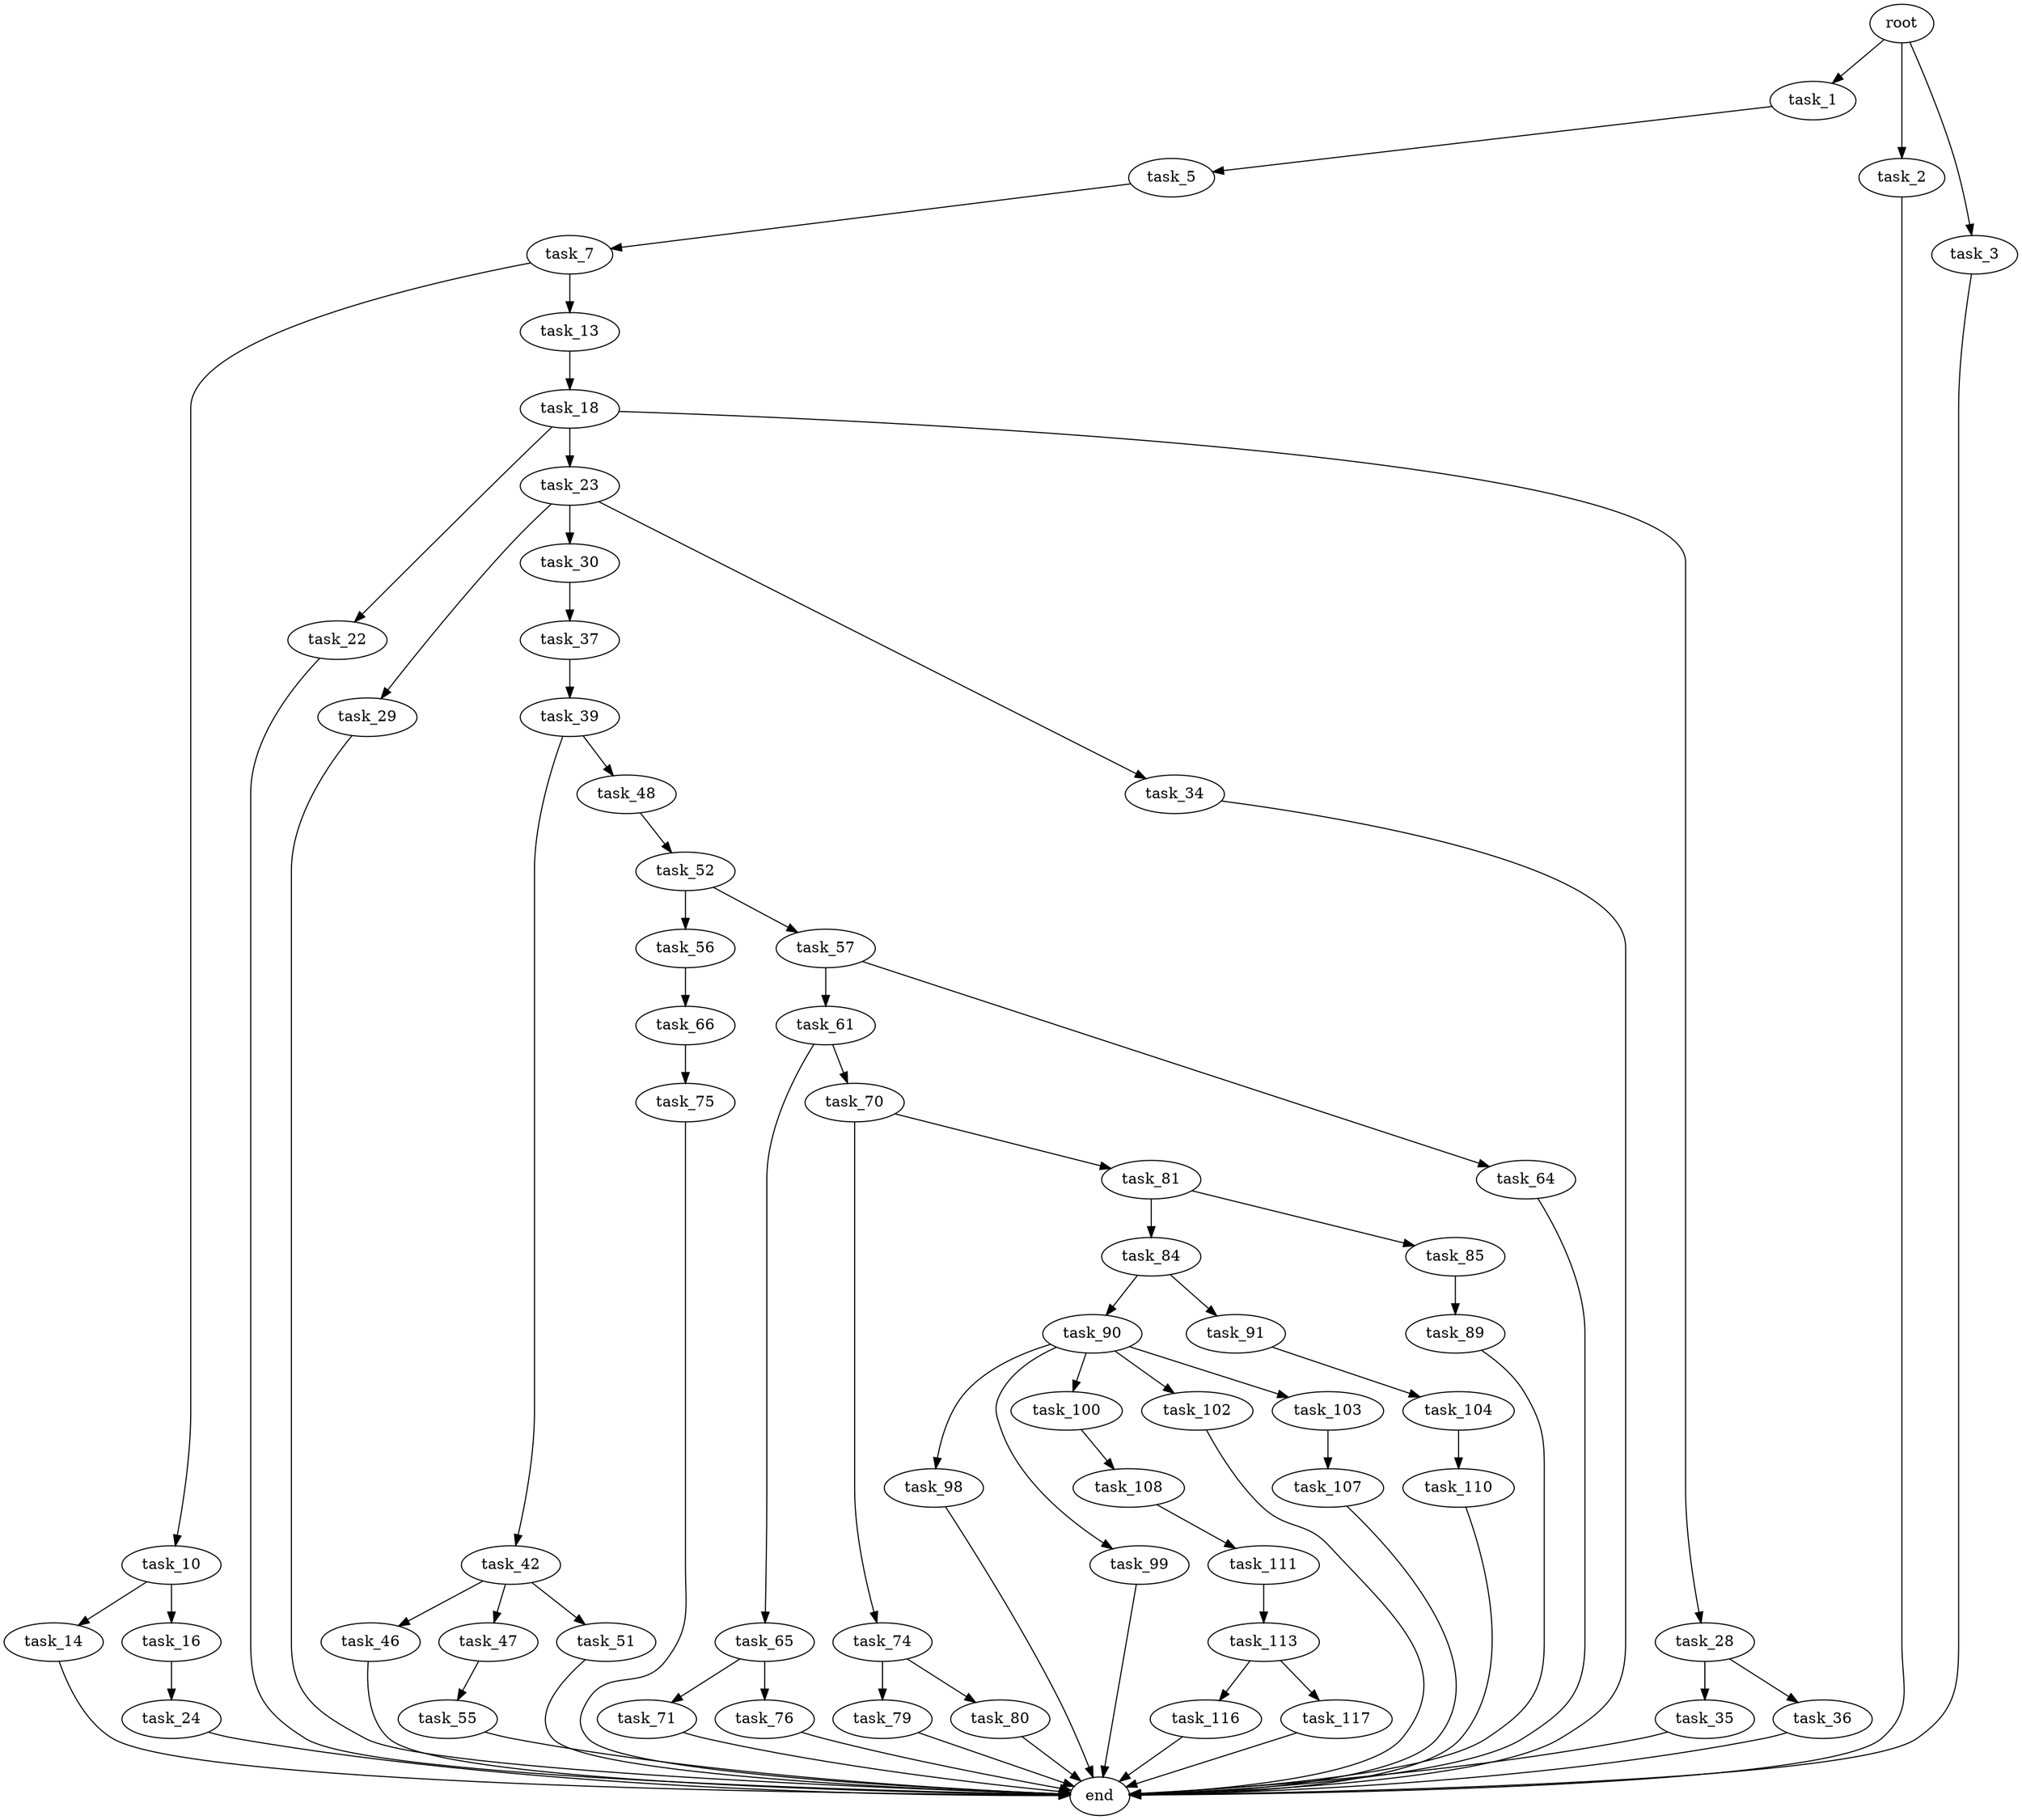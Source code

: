 digraph G {
  root [size="0.000000"];
  task_1 [size="382563242708.000000"];
  task_2 [size="231928233984.000000"];
  task_3 [size="199405654564.000000"];
  task_5 [size="1073741824000.000000"];
  task_7 [size="134217728000.000000"];
  task_10 [size="963592326.000000"];
  task_13 [size="782757789696.000000"];
  task_14 [size="3717130296.000000"];
  task_16 [size="28991029248.000000"];
  task_18 [size="708538931823.000000"];
  task_22 [size="15472526617.000000"];
  task_23 [size="1627485050.000000"];
  task_24 [size="21745075272.000000"];
  task_28 [size="782959144.000000"];
  task_29 [size="37799466325.000000"];
  task_30 [size="4046443922.000000"];
  task_34 [size="19743669470.000000"];
  task_35 [size="9896589759.000000"];
  task_36 [size="549755813888.000000"];
  task_37 [size="369635225210.000000"];
  task_39 [size="9595370460.000000"];
  task_42 [size="291928882876.000000"];
  task_46 [size="549755813888.000000"];
  task_47 [size="11927210923.000000"];
  task_48 [size="56908700825.000000"];
  task_51 [size="58581352267.000000"];
  task_52 [size="3576171683.000000"];
  task_55 [size="315027538813.000000"];
  task_56 [size="8589934592.000000"];
  task_57 [size="8589934592.000000"];
  task_61 [size="481319806963.000000"];
  task_64 [size="28991029248.000000"];
  task_65 [size="1551424182.000000"];
  task_66 [size="7537442054.000000"];
  task_70 [size="3445173611.000000"];
  task_71 [size="231928233984.000000"];
  task_74 [size="134217728000.000000"];
  task_75 [size="1285867011.000000"];
  task_76 [size="763094967215.000000"];
  task_79 [size="176956618290.000000"];
  task_80 [size="8589934592.000000"];
  task_81 [size="1073741824000.000000"];
  task_84 [size="68719476736.000000"];
  task_85 [size="430531618513.000000"];
  task_89 [size="1073741824000.000000"];
  task_90 [size="288197361970.000000"];
  task_91 [size="28991029248.000000"];
  task_98 [size="50642936316.000000"];
  task_99 [size="3911841239.000000"];
  task_100 [size="68719476736.000000"];
  task_102 [size="14248747070.000000"];
  task_103 [size="117395837939.000000"];
  task_104 [size="1613179996.000000"];
  task_107 [size="98654561853.000000"];
  task_108 [size="690851780.000000"];
  task_110 [size="8312463947.000000"];
  task_111 [size="122645008031.000000"];
  task_113 [size="179616917091.000000"];
  task_116 [size="12796051142.000000"];
  task_117 [size="1136361419975.000000"];
  end [size="0.000000"];

  root -> task_1 [size="1.000000"];
  root -> task_2 [size="1.000000"];
  root -> task_3 [size="1.000000"];
  task_1 -> task_5 [size="536870912.000000"];
  task_2 -> end [size="1.000000"];
  task_3 -> end [size="1.000000"];
  task_5 -> task_7 [size="838860800.000000"];
  task_7 -> task_10 [size="209715200.000000"];
  task_7 -> task_13 [size="209715200.000000"];
  task_10 -> task_14 [size="33554432.000000"];
  task_10 -> task_16 [size="33554432.000000"];
  task_13 -> task_18 [size="679477248.000000"];
  task_14 -> end [size="1.000000"];
  task_16 -> task_24 [size="75497472.000000"];
  task_18 -> task_22 [size="679477248.000000"];
  task_18 -> task_23 [size="679477248.000000"];
  task_18 -> task_28 [size="679477248.000000"];
  task_22 -> end [size="1.000000"];
  task_23 -> task_29 [size="33554432.000000"];
  task_23 -> task_30 [size="33554432.000000"];
  task_23 -> task_34 [size="33554432.000000"];
  task_24 -> end [size="1.000000"];
  task_28 -> task_35 [size="33554432.000000"];
  task_28 -> task_36 [size="33554432.000000"];
  task_29 -> end [size="1.000000"];
  task_30 -> task_37 [size="209715200.000000"];
  task_34 -> end [size="1.000000"];
  task_35 -> end [size="1.000000"];
  task_36 -> end [size="1.000000"];
  task_37 -> task_39 [size="679477248.000000"];
  task_39 -> task_42 [size="838860800.000000"];
  task_39 -> task_48 [size="838860800.000000"];
  task_42 -> task_46 [size="209715200.000000"];
  task_42 -> task_47 [size="209715200.000000"];
  task_42 -> task_51 [size="209715200.000000"];
  task_46 -> end [size="1.000000"];
  task_47 -> task_55 [size="679477248.000000"];
  task_48 -> task_52 [size="75497472.000000"];
  task_51 -> end [size="1.000000"];
  task_52 -> task_56 [size="75497472.000000"];
  task_52 -> task_57 [size="75497472.000000"];
  task_55 -> end [size="1.000000"];
  task_56 -> task_66 [size="33554432.000000"];
  task_57 -> task_61 [size="33554432.000000"];
  task_57 -> task_64 [size="33554432.000000"];
  task_61 -> task_65 [size="411041792.000000"];
  task_61 -> task_70 [size="411041792.000000"];
  task_64 -> end [size="1.000000"];
  task_65 -> task_71 [size="75497472.000000"];
  task_65 -> task_76 [size="75497472.000000"];
  task_66 -> task_75 [size="134217728.000000"];
  task_70 -> task_74 [size="75497472.000000"];
  task_70 -> task_81 [size="75497472.000000"];
  task_71 -> end [size="1.000000"];
  task_74 -> task_79 [size="209715200.000000"];
  task_74 -> task_80 [size="209715200.000000"];
  task_75 -> end [size="1.000000"];
  task_76 -> end [size="1.000000"];
  task_79 -> end [size="1.000000"];
  task_80 -> end [size="1.000000"];
  task_81 -> task_84 [size="838860800.000000"];
  task_81 -> task_85 [size="838860800.000000"];
  task_84 -> task_90 [size="134217728.000000"];
  task_84 -> task_91 [size="134217728.000000"];
  task_85 -> task_89 [size="411041792.000000"];
  task_89 -> end [size="1.000000"];
  task_90 -> task_98 [size="536870912.000000"];
  task_90 -> task_99 [size="536870912.000000"];
  task_90 -> task_100 [size="536870912.000000"];
  task_90 -> task_102 [size="536870912.000000"];
  task_90 -> task_103 [size="536870912.000000"];
  task_91 -> task_104 [size="75497472.000000"];
  task_98 -> end [size="1.000000"];
  task_99 -> end [size="1.000000"];
  task_100 -> task_108 [size="134217728.000000"];
  task_102 -> end [size="1.000000"];
  task_103 -> task_107 [size="411041792.000000"];
  task_104 -> task_110 [size="33554432.000000"];
  task_107 -> end [size="1.000000"];
  task_108 -> task_111 [size="33554432.000000"];
  task_110 -> end [size="1.000000"];
  task_111 -> task_113 [size="301989888.000000"];
  task_113 -> task_116 [size="301989888.000000"];
  task_113 -> task_117 [size="301989888.000000"];
  task_116 -> end [size="1.000000"];
  task_117 -> end [size="1.000000"];
}

